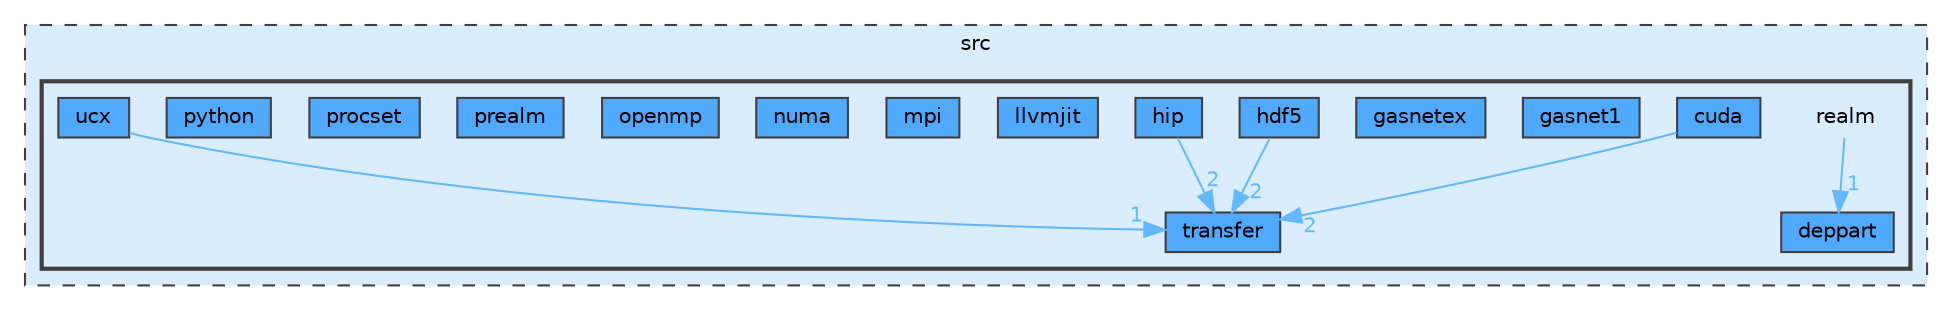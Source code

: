 digraph "/home/runner/work/realm/realm/realm-src/src/realm"
{
 // LATEX_PDF_SIZE
  bgcolor="transparent";
  edge [fontname=Helvetica,fontsize=10,labelfontname=Helvetica,labelfontsize=10];
  node [fontname=Helvetica,fontsize=10,shape=box,height=0.2,width=0.4];
  compound=true
  subgraph clusterdir_ee9be144b9bbb327f7901f15e8330b27 {
    graph [ bgcolor="#daedff", pencolor="grey25", label="src", fontname=Helvetica,fontsize=10 style="filled,dashed", URL="dir_ee9be144b9bbb327f7901f15e8330b27.html",tooltip=""]
  subgraph clusterdir_06cde62235d8b7ed0bac91e2b7ac07d2 {
    graph [ bgcolor="#daedff", pencolor="grey25", label="", fontname=Helvetica,fontsize=10 style="filled,bold", URL="dir_06cde62235d8b7ed0bac91e2b7ac07d2.html",tooltip=""]
    dir_06cde62235d8b7ed0bac91e2b7ac07d2 [shape=plaintext, label="realm"];
  dir_a4d6ae311adfc804423539110c391532 [label="cuda", fillcolor="#4ea9ff", color="grey25", style="filled", URL="dir_a4d6ae311adfc804423539110c391532.html",tooltip=""];
  dir_a498dfc789aac7a8df1cb4182582102a [label="deppart", fillcolor="#4ea9ff", color="grey25", style="filled", URL="dir_a498dfc789aac7a8df1cb4182582102a.html",tooltip=""];
  dir_70e8a9b15ee2cc72fd9a4d6a34cd8de0 [label="gasnet1", fillcolor="#4ea9ff", color="grey25", style="filled", URL="dir_70e8a9b15ee2cc72fd9a4d6a34cd8de0.html",tooltip=""];
  dir_95db98224eb943a7bf30450c20eb751e [label="gasnetex", fillcolor="#4ea9ff", color="grey25", style="filled", URL="dir_95db98224eb943a7bf30450c20eb751e.html",tooltip=""];
  dir_ebe2abf7780278fef16bb52cd2aa5cfe [label="hdf5", fillcolor="#4ea9ff", color="grey25", style="filled", URL="dir_ebe2abf7780278fef16bb52cd2aa5cfe.html",tooltip=""];
  dir_846932ae65fb6c13f149ccef41aee5b7 [label="hip", fillcolor="#4ea9ff", color="grey25", style="filled", URL="dir_846932ae65fb6c13f149ccef41aee5b7.html",tooltip=""];
  dir_2c26b804b0f43feb2b0df744e309e89e [label="llvmjit", fillcolor="#4ea9ff", color="grey25", style="filled", URL="dir_2c26b804b0f43feb2b0df744e309e89e.html",tooltip=""];
  dir_be0af65bdc219685d9d99cc648949664 [label="mpi", fillcolor="#4ea9ff", color="grey25", style="filled", URL="dir_be0af65bdc219685d9d99cc648949664.html",tooltip=""];
  dir_39519724c8e54a0a4f3b389052111a5b [label="numa", fillcolor="#4ea9ff", color="grey25", style="filled", URL="dir_39519724c8e54a0a4f3b389052111a5b.html",tooltip=""];
  dir_5a42686bd71ab08ec0527ddf6ef4d754 [label="openmp", fillcolor="#4ea9ff", color="grey25", style="filled", URL="dir_5a42686bd71ab08ec0527ddf6ef4d754.html",tooltip=""];
  dir_82c8f48a18f64f9d7d1015a6f4b9dcc6 [label="prealm", fillcolor="#4ea9ff", color="grey25", style="filled", URL="dir_82c8f48a18f64f9d7d1015a6f4b9dcc6.html",tooltip=""];
  dir_418c3936c4b9e4b894193f3e78b9343f [label="procset", fillcolor="#4ea9ff", color="grey25", style="filled", URL="dir_418c3936c4b9e4b894193f3e78b9343f.html",tooltip=""];
  dir_c373a7c224f66fc436c47bafbf972340 [label="python", fillcolor="#4ea9ff", color="grey25", style="filled", URL="dir_c373a7c224f66fc436c47bafbf972340.html",tooltip=""];
  dir_1bb23b82c02807b960e9bec9b270f04c [label="transfer", fillcolor="#4ea9ff", color="grey25", style="filled", URL="dir_1bb23b82c02807b960e9bec9b270f04c.html",tooltip=""];
  dir_6ad6fbbbc095c2f37926061395ffdf7f [label="ucx", fillcolor="#4ea9ff", color="grey25", style="filled", URL="dir_6ad6fbbbc095c2f37926061395ffdf7f.html",tooltip=""];
  }
  }
  dir_06cde62235d8b7ed0bac91e2b7ac07d2->dir_a498dfc789aac7a8df1cb4182582102a [headlabel="1", labeldistance=1.5 headhref="dir_000017_000002.html" href="dir_000017_000002.html" color="steelblue1" fontcolor="steelblue1"];
  dir_a4d6ae311adfc804423539110c391532->dir_1bb23b82c02807b960e9bec9b270f04c [headlabel="2", labeldistance=1.5 headhref="dir_000001_000019.html" href="dir_000001_000019.html" color="steelblue1" fontcolor="steelblue1"];
  dir_ebe2abf7780278fef16bb52cd2aa5cfe->dir_1bb23b82c02807b960e9bec9b270f04c [headlabel="2", labeldistance=1.5 headhref="dir_000006_000019.html" href="dir_000006_000019.html" color="steelblue1" fontcolor="steelblue1"];
  dir_846932ae65fb6c13f149ccef41aee5b7->dir_1bb23b82c02807b960e9bec9b270f04c [headlabel="2", labeldistance=1.5 headhref="dir_000007_000019.html" href="dir_000007_000019.html" color="steelblue1" fontcolor="steelblue1"];
  dir_6ad6fbbbc095c2f37926061395ffdf7f->dir_1bb23b82c02807b960e9bec9b270f04c [headlabel="1", labeldistance=1.5 headhref="dir_000020_000019.html" href="dir_000020_000019.html" color="steelblue1" fontcolor="steelblue1"];
}
